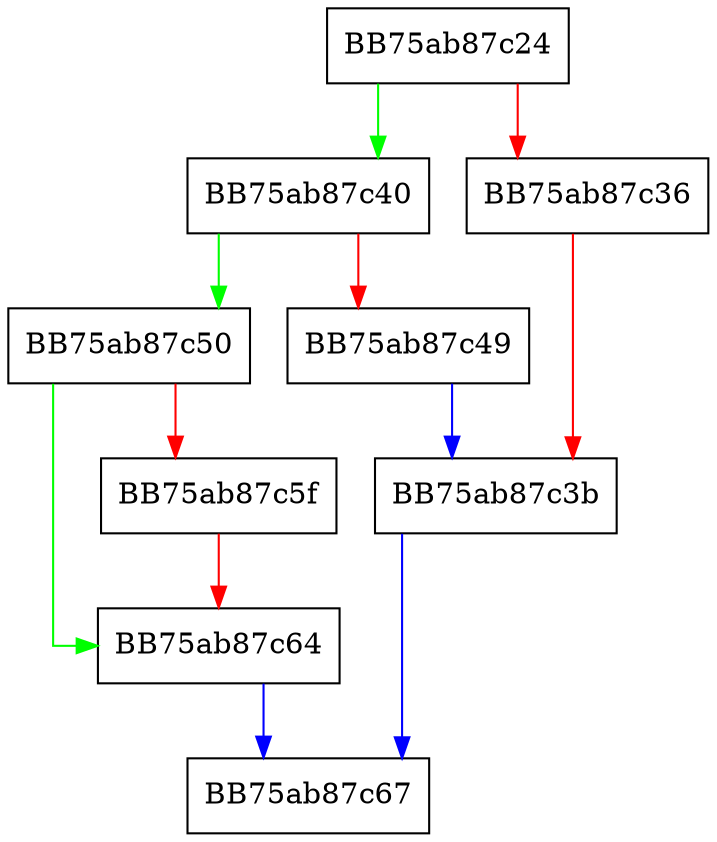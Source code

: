 digraph GetAppmapRecId {
  node [shape="box"];
  graph [splines=ortho];
  BB75ab87c24 -> BB75ab87c40 [color="green"];
  BB75ab87c24 -> BB75ab87c36 [color="red"];
  BB75ab87c36 -> BB75ab87c3b [color="red"];
  BB75ab87c3b -> BB75ab87c67 [color="blue"];
  BB75ab87c40 -> BB75ab87c50 [color="green"];
  BB75ab87c40 -> BB75ab87c49 [color="red"];
  BB75ab87c49 -> BB75ab87c3b [color="blue"];
  BB75ab87c50 -> BB75ab87c64 [color="green"];
  BB75ab87c50 -> BB75ab87c5f [color="red"];
  BB75ab87c5f -> BB75ab87c64 [color="red"];
  BB75ab87c64 -> BB75ab87c67 [color="blue"];
}